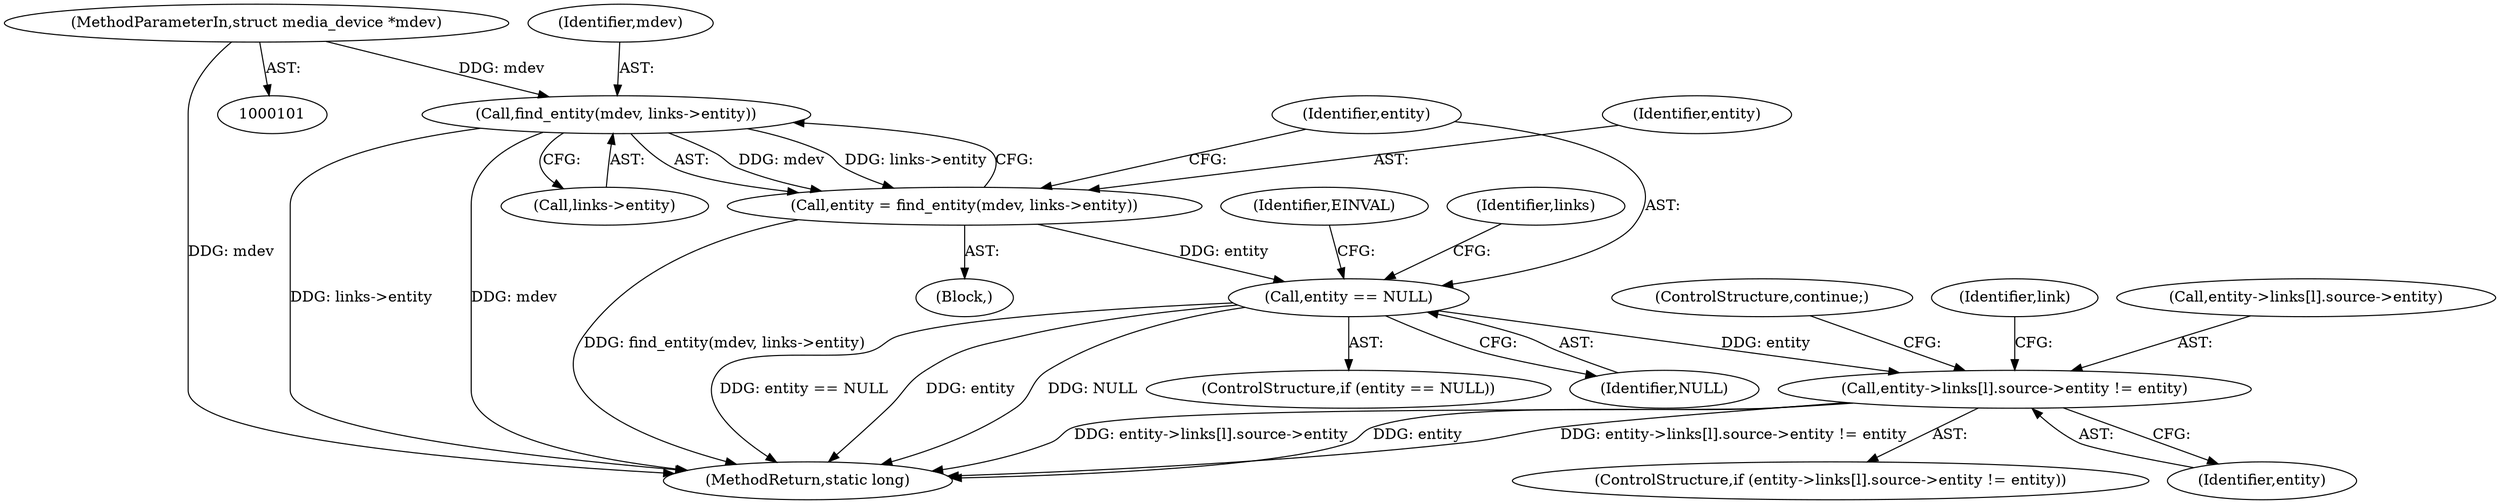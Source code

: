 digraph "0_linux_c88e739b1fad662240e99ecbd0bdaac871717987@pointer" {
"1000108" [label="(Call,find_entity(mdev, links->entity))"];
"1000102" [label="(MethodParameterIn,struct media_device *mdev)"];
"1000106" [label="(Call,entity = find_entity(mdev, links->entity))"];
"1000114" [label="(Call,entity == NULL)"];
"1000196" [label="(Call,entity->links[l].source->entity != entity)"];
"1000264" [label="(MethodReturn,static long)"];
"1000113" [label="(ControlStructure,if (entity == NULL))"];
"1000119" [label="(Identifier,EINVAL)"];
"1000207" [label="(ControlStructure,continue;)"];
"1000114" [label="(Call,entity == NULL)"];
"1000106" [label="(Call,entity = find_entity(mdev, links->entity))"];
"1000210" [label="(Identifier,link)"];
"1000108" [label="(Call,find_entity(mdev, links->entity))"];
"1000122" [label="(Identifier,links)"];
"1000115" [label="(Identifier,entity)"];
"1000104" [label="(Block,)"];
"1000102" [label="(MethodParameterIn,struct media_device *mdev)"];
"1000206" [label="(Identifier,entity)"];
"1000110" [label="(Call,links->entity)"];
"1000116" [label="(Identifier,NULL)"];
"1000107" [label="(Identifier,entity)"];
"1000196" [label="(Call,entity->links[l].source->entity != entity)"];
"1000109" [label="(Identifier,mdev)"];
"1000197" [label="(Call,entity->links[l].source->entity)"];
"1000195" [label="(ControlStructure,if (entity->links[l].source->entity != entity))"];
"1000108" -> "1000106"  [label="AST: "];
"1000108" -> "1000110"  [label="CFG: "];
"1000109" -> "1000108"  [label="AST: "];
"1000110" -> "1000108"  [label="AST: "];
"1000106" -> "1000108"  [label="CFG: "];
"1000108" -> "1000264"  [label="DDG: links->entity"];
"1000108" -> "1000264"  [label="DDG: mdev"];
"1000108" -> "1000106"  [label="DDG: mdev"];
"1000108" -> "1000106"  [label="DDG: links->entity"];
"1000102" -> "1000108"  [label="DDG: mdev"];
"1000102" -> "1000101"  [label="AST: "];
"1000102" -> "1000264"  [label="DDG: mdev"];
"1000106" -> "1000104"  [label="AST: "];
"1000107" -> "1000106"  [label="AST: "];
"1000115" -> "1000106"  [label="CFG: "];
"1000106" -> "1000264"  [label="DDG: find_entity(mdev, links->entity)"];
"1000106" -> "1000114"  [label="DDG: entity"];
"1000114" -> "1000113"  [label="AST: "];
"1000114" -> "1000116"  [label="CFG: "];
"1000115" -> "1000114"  [label="AST: "];
"1000116" -> "1000114"  [label="AST: "];
"1000119" -> "1000114"  [label="CFG: "];
"1000122" -> "1000114"  [label="CFG: "];
"1000114" -> "1000264"  [label="DDG: entity == NULL"];
"1000114" -> "1000264"  [label="DDG: entity"];
"1000114" -> "1000264"  [label="DDG: NULL"];
"1000114" -> "1000196"  [label="DDG: entity"];
"1000196" -> "1000195"  [label="AST: "];
"1000196" -> "1000206"  [label="CFG: "];
"1000197" -> "1000196"  [label="AST: "];
"1000206" -> "1000196"  [label="AST: "];
"1000207" -> "1000196"  [label="CFG: "];
"1000210" -> "1000196"  [label="CFG: "];
"1000196" -> "1000264"  [label="DDG: entity->links[l].source->entity"];
"1000196" -> "1000264"  [label="DDG: entity"];
"1000196" -> "1000264"  [label="DDG: entity->links[l].source->entity != entity"];
}
